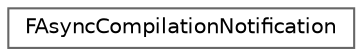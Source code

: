 digraph "Graphical Class Hierarchy"
{
 // INTERACTIVE_SVG=YES
 // LATEX_PDF_SIZE
  bgcolor="transparent";
  edge [fontname=Helvetica,fontsize=10,labelfontname=Helvetica,labelfontsize=10];
  node [fontname=Helvetica,fontsize=10,shape=box,height=0.2,width=0.4];
  rankdir="LR";
  Node0 [id="Node000000",label="FAsyncCompilationNotification",height=0.2,width=0.4,color="grey40", fillcolor="white", style="filled",URL="$d8/dba/classFAsyncCompilationNotification.html",tooltip=" "];
}
